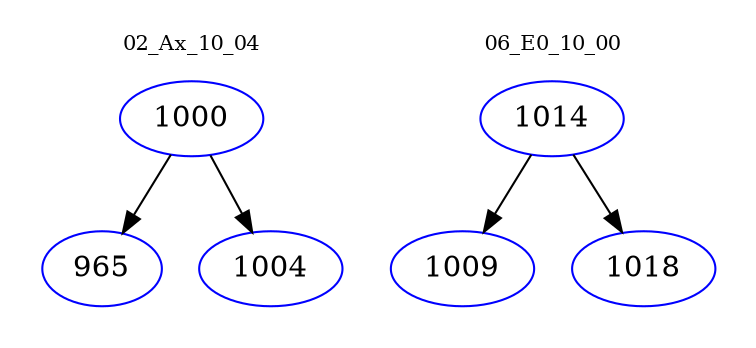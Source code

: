 digraph{
subgraph cluster_0 {
color = white
label = "02_Ax_10_04";
fontsize=10;
T0_1000 [label="1000", color="blue"]
T0_1000 -> T0_965 [color="black"]
T0_965 [label="965", color="blue"]
T0_1000 -> T0_1004 [color="black"]
T0_1004 [label="1004", color="blue"]
}
subgraph cluster_1 {
color = white
label = "06_E0_10_00";
fontsize=10;
T1_1014 [label="1014", color="blue"]
T1_1014 -> T1_1009 [color="black"]
T1_1009 [label="1009", color="blue"]
T1_1014 -> T1_1018 [color="black"]
T1_1018 [label="1018", color="blue"]
}
}
